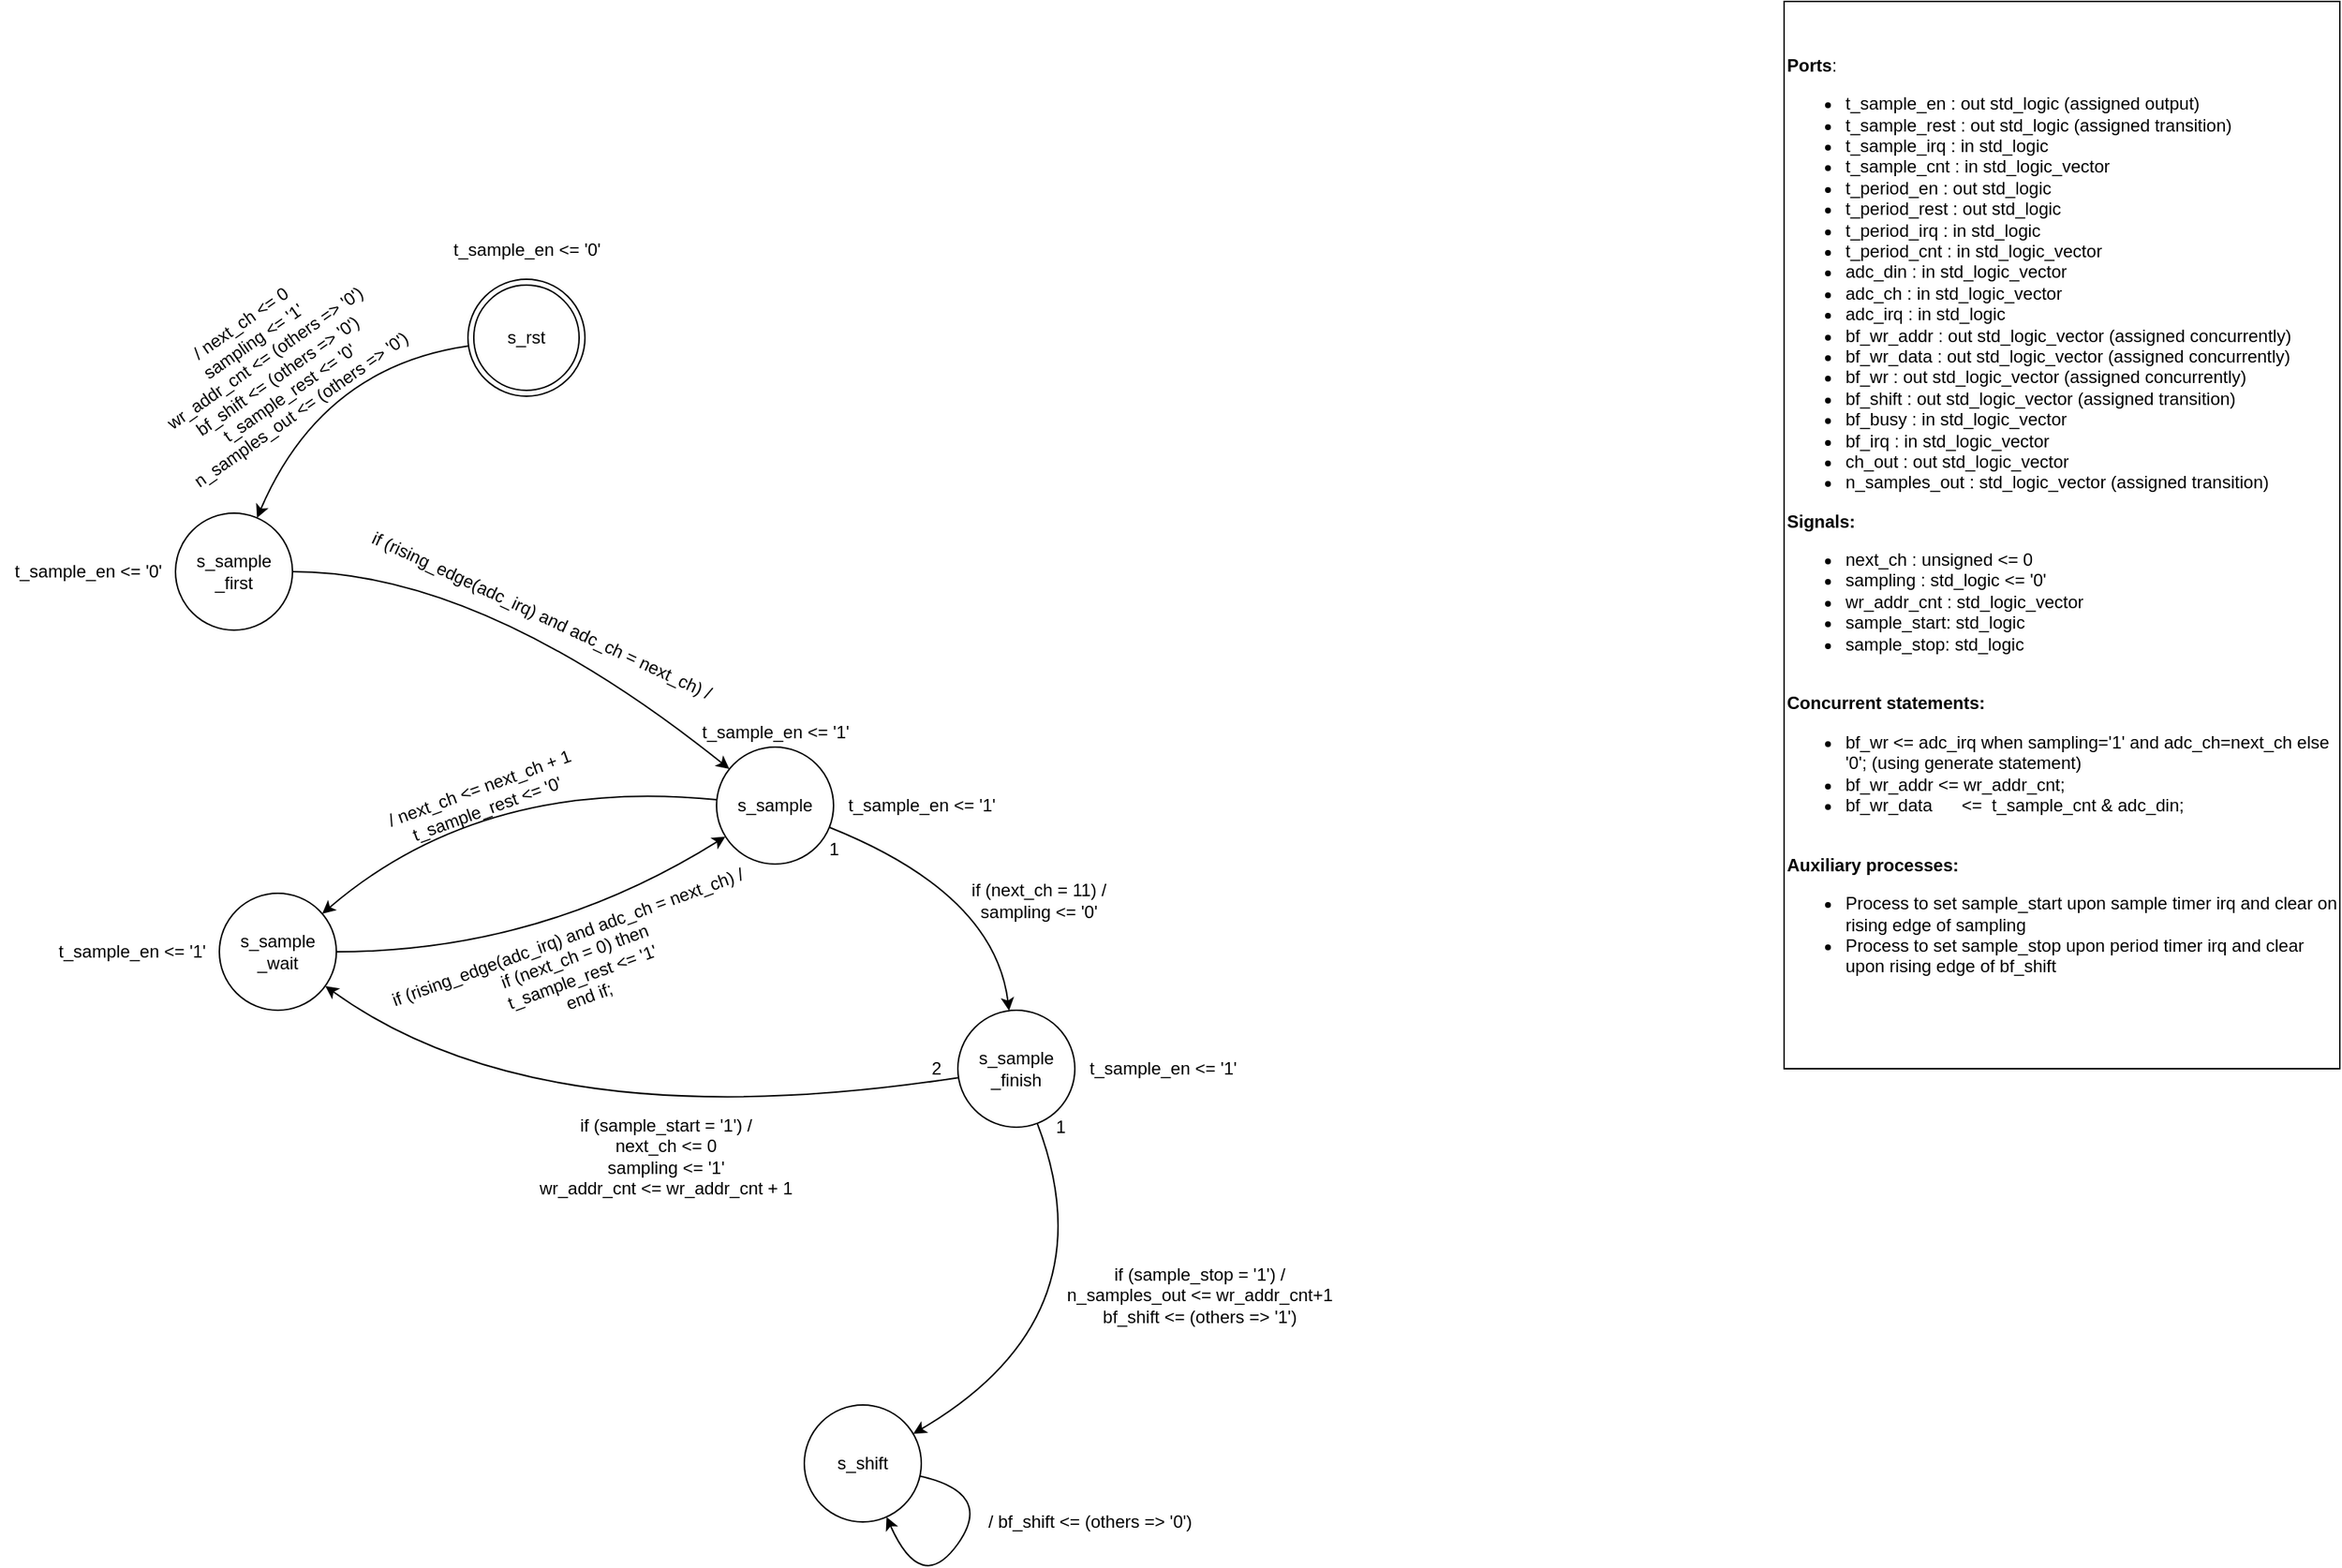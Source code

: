 <mxfile version="16.5.2" type="github">
  <diagram id="vcOmwt670LHLFmOHfxU6" name="Page-1">
    <mxGraphModel dx="2272" dy="1893" grid="1" gridSize="10" guides="1" tooltips="1" connect="1" arrows="1" fold="1" page="1" pageScale="1" pageWidth="850" pageHeight="1100" math="0" shadow="0">
      <root>
        <mxCell id="0" />
        <mxCell id="1" parent="0" />
        <mxCell id="8YBCCptctLdzBx9tajcS-1" value="s_rst" style="ellipse;shape=doubleEllipse;whiteSpace=wrap;html=1;aspect=fixed;" vertex="1" parent="1">
          <mxGeometry x="240" y="160" width="80" height="80" as="geometry" />
        </mxCell>
        <mxCell id="8YBCCptctLdzBx9tajcS-2" value="&lt;div&gt;&lt;b&gt;Ports&lt;/b&gt;:&lt;/div&gt;&lt;div&gt;&lt;ul&gt;&lt;li&gt;t_sample_en : out std_logic (assigned output)&lt;br&gt;&lt;/li&gt;&lt;li&gt;t_sample_rest : out std_logic (assigned transition)&lt;br&gt;&lt;/li&gt;&lt;li&gt;t_sample_irq : in std_logic&lt;/li&gt;&lt;li&gt;t_sample_cnt : in std_logic_vector&lt;/li&gt;&lt;li&gt;t_period_en : out std_logic&lt;/li&gt;&lt;li&gt;t_period_rest : out std_logic&lt;/li&gt;&lt;li&gt;t_period_irq : in std_logic&lt;/li&gt;&lt;li&gt;t_period_cnt : in std_logic_vector&lt;/li&gt;&lt;li&gt;adc_din : in std_logic_vector&lt;/li&gt;&lt;li&gt;adc_ch : in std_logic_vector&lt;/li&gt;&lt;li&gt;adc_irq : in std_logic&lt;/li&gt;&lt;li&gt;bf_wr_addr : out std_logic_vector (assigned concurrently)&lt;br&gt;&lt;/li&gt;&lt;li&gt;bf_wr_data : out std_logic_vector (assigned concurrently)&lt;/li&gt;&lt;li&gt;bf_wr : out std_logic_vector (assigned concurrently)&lt;/li&gt;&lt;li&gt;bf_shift : out std_logic_vector (assigned transition)&lt;br&gt;&lt;/li&gt;&lt;li&gt;bf_busy : in std_logic_vector&lt;/li&gt;&lt;li&gt;bf_irq : in std_logic_vector&lt;/li&gt;&lt;li&gt;ch_out : out std_logic_vector&lt;/li&gt;&lt;li&gt;n_samples_out : std_logic_vector (assigned transition)&lt;br&gt;&lt;/li&gt;&lt;/ul&gt;&lt;div&gt;&lt;b&gt;Signals:&lt;/b&gt;&lt;/div&gt;&lt;div&gt;&lt;ul&gt;&lt;li&gt;next_ch : unsigned &amp;lt;= 0&lt;/li&gt;&lt;li&gt;sampling : std_logic &amp;lt;= &#39;0&#39;&lt;/li&gt;&lt;li&gt;wr_addr_cnt : std_logic_vector&lt;/li&gt;&lt;li&gt;sample_start: std_logic&lt;/li&gt;&lt;li&gt;sample_stop: std_logic&lt;br&gt;&lt;/li&gt;&lt;/ul&gt;&lt;/div&gt;&lt;div&gt;&lt;br&gt;&lt;/div&gt;&lt;div&gt;&lt;b&gt;Concurrent statements:&lt;/b&gt;&lt;/div&gt;&lt;div&gt;&lt;ul&gt;&lt;li&gt;bf_wr &amp;lt;= &lt;span&gt;	&lt;/span&gt;adc_irq when sampling=&#39;1&#39; and adc_ch=next_ch else&lt;br&gt;&lt;span&gt;	&lt;/span&gt;&lt;span&gt;	&lt;/span&gt;&lt;span&gt;	&lt;/span&gt;&lt;span&gt;	&lt;/span&gt;&#39;0&#39;; (using generate statement)&lt;br&gt;&lt;/li&gt;&lt;li&gt;bf_wr_addr &amp;lt;= wr_addr_cnt;&lt;/li&gt;&lt;li&gt;bf_wr_data&amp;nbsp;&amp;nbsp;&amp;nbsp;&amp;nbsp;&amp;nbsp; &amp;lt;=&amp;nbsp; t_sample_cnt &amp;amp; adc_din;&lt;br&gt;&lt;/li&gt;&lt;/ul&gt;&lt;/div&gt;&lt;div&gt;&lt;br&gt;&lt;/div&gt;&lt;div&gt;&lt;b&gt;Auxiliary processes:&lt;/b&gt;&lt;/div&gt;&lt;div&gt;&lt;ul&gt;&lt;li&gt;Process to set sample_start upon sample timer irq and clear on rising edge of sampling&lt;br&gt;&lt;/li&gt;&lt;li&gt;Process to set sample_stop upon period timer irq and clear upon rising edge of bf_shift&lt;br&gt;&lt;/li&gt;&lt;/ul&gt;&lt;/div&gt;&lt;div&gt;&lt;br&gt;&lt;/div&gt;&lt;/div&gt;" style="rounded=0;whiteSpace=wrap;html=1;align=left;" vertex="1" parent="1">
          <mxGeometry x="1140" y="-30" width="380" height="730" as="geometry" />
        </mxCell>
        <mxCell id="8YBCCptctLdzBx9tajcS-3" value="&lt;div&gt;s_sample&lt;/div&gt;&lt;div&gt;_first&lt;/div&gt;" style="ellipse;whiteSpace=wrap;html=1;aspect=fixed;" vertex="1" parent="1">
          <mxGeometry x="40" y="320" width="80" height="80" as="geometry" />
        </mxCell>
        <mxCell id="8YBCCptctLdzBx9tajcS-6" value="" style="curved=1;endArrow=classic;html=1;rounded=0;" edge="1" parent="1" source="8YBCCptctLdzBx9tajcS-1" target="8YBCCptctLdzBx9tajcS-3">
          <mxGeometry width="50" height="50" relative="1" as="geometry">
            <mxPoint x="90" y="220" as="sourcePoint" />
            <mxPoint x="140" y="170" as="targetPoint" />
            <Array as="points">
              <mxPoint x="140" y="220" />
            </Array>
          </mxGeometry>
        </mxCell>
        <mxCell id="8YBCCptctLdzBx9tajcS-7" value="&lt;div&gt;/ next_ch &amp;lt;= 0&lt;/div&gt;&lt;div&gt;sampling &amp;lt;= &#39;1&#39;&lt;/div&gt;&lt;div&gt;wr_addr_cnt &amp;lt;= (others =&amp;gt; &#39;0&#39;)&lt;br&gt;&lt;/div&gt;&lt;div&gt;&lt;div&gt;bf_shift &amp;lt;= (others =&amp;gt; &#39;0&#39;)&lt;br&gt;&lt;/div&gt;&lt;/div&gt;&lt;div&gt;t_sample_rest &amp;lt;= &#39;0&#39;&lt;/div&gt;&lt;div&gt;n_samples_out &amp;lt;= (others =&amp;gt; &#39;0&#39;)&lt;br&gt;&lt;/div&gt;" style="text;html=1;align=center;verticalAlign=middle;resizable=0;points=[];autosize=1;strokeColor=none;fillColor=none;rotation=-35;" vertex="1" parent="1">
          <mxGeometry x="10" y="175" width="190" height="90" as="geometry" />
        </mxCell>
        <mxCell id="8YBCCptctLdzBx9tajcS-8" value="s_sample" style="ellipse;whiteSpace=wrap;html=1;aspect=fixed;" vertex="1" parent="1">
          <mxGeometry x="410" y="480" width="80" height="80" as="geometry" />
        </mxCell>
        <mxCell id="8YBCCptctLdzBx9tajcS-9" value="t_sample_en &amp;lt;= &#39;0&#39;" style="text;html=1;align=center;verticalAlign=middle;resizable=0;points=[];autosize=1;strokeColor=none;fillColor=none;" vertex="1" parent="1">
          <mxGeometry x="220" y="130" width="120" height="20" as="geometry" />
        </mxCell>
        <mxCell id="8YBCCptctLdzBx9tajcS-10" value="t_sample_en &amp;lt;= &#39;0&#39;" style="text;html=1;align=center;verticalAlign=middle;resizable=0;points=[];autosize=1;strokeColor=none;fillColor=none;" vertex="1" parent="1">
          <mxGeometry x="-80" y="350" width="120" height="20" as="geometry" />
        </mxCell>
        <mxCell id="8YBCCptctLdzBx9tajcS-11" value="" style="curved=1;endArrow=classic;html=1;rounded=0;" edge="1" parent="1" source="8YBCCptctLdzBx9tajcS-3" target="8YBCCptctLdzBx9tajcS-8">
          <mxGeometry width="50" height="50" relative="1" as="geometry">
            <mxPoint x="210" y="410" as="sourcePoint" />
            <mxPoint x="260" y="360" as="targetPoint" />
            <Array as="points">
              <mxPoint x="250" y="360" />
            </Array>
          </mxGeometry>
        </mxCell>
        <mxCell id="8YBCCptctLdzBx9tajcS-12" value="t_sample_en &amp;lt;= &#39;1&#39;" style="text;html=1;align=center;verticalAlign=middle;resizable=0;points=[];autosize=1;strokeColor=none;fillColor=none;" vertex="1" parent="1">
          <mxGeometry x="490" y="510" width="120" height="20" as="geometry" />
        </mxCell>
        <mxCell id="8YBCCptctLdzBx9tajcS-13" value="&lt;div&gt;if (rising_edge(adc_irq) and adc_ch = next_ch) /&lt;/div&gt;" style="text;html=1;align=center;verticalAlign=middle;resizable=0;points=[];autosize=1;strokeColor=none;fillColor=none;rotation=25;" vertex="1" parent="1">
          <mxGeometry x="155" y="380" width="270" height="20" as="geometry" />
        </mxCell>
        <mxCell id="8YBCCptctLdzBx9tajcS-14" value="&lt;div&gt;s_sample&lt;/div&gt;&lt;div&gt;_wait&lt;/div&gt;" style="ellipse;whiteSpace=wrap;html=1;aspect=fixed;" vertex="1" parent="1">
          <mxGeometry x="70" y="580" width="80" height="80" as="geometry" />
        </mxCell>
        <mxCell id="8YBCCptctLdzBx9tajcS-15" value="" style="curved=1;endArrow=classic;html=1;rounded=0;" edge="1" parent="1" source="8YBCCptctLdzBx9tajcS-8" target="8YBCCptctLdzBx9tajcS-14">
          <mxGeometry width="50" height="50" relative="1" as="geometry">
            <mxPoint x="260" y="600" as="sourcePoint" />
            <mxPoint x="310" y="550" as="targetPoint" />
            <Array as="points">
              <mxPoint x="250" y="500" />
            </Array>
          </mxGeometry>
        </mxCell>
        <mxCell id="8YBCCptctLdzBx9tajcS-17" value="&lt;div&gt;/ next_ch &amp;lt;= next_ch + 1&lt;/div&gt;&lt;div&gt;t_sample_rest &amp;lt;= &#39;0&#39;&lt;br&gt;&lt;/div&gt;" style="text;html=1;align=center;verticalAlign=middle;resizable=0;points=[];autosize=1;strokeColor=none;fillColor=none;rotation=-20;" vertex="1" parent="1">
          <mxGeometry x="175" y="500" width="150" height="30" as="geometry" />
        </mxCell>
        <mxCell id="8YBCCptctLdzBx9tajcS-18" value="&lt;div&gt;s_sample&lt;/div&gt;&lt;div&gt;_finish&lt;/div&gt;" style="ellipse;whiteSpace=wrap;html=1;aspect=fixed;" vertex="1" parent="1">
          <mxGeometry x="575" y="660" width="80" height="80" as="geometry" />
        </mxCell>
        <mxCell id="8YBCCptctLdzBx9tajcS-20" value="" style="curved=1;endArrow=classic;html=1;rounded=0;" edge="1" parent="1" source="8YBCCptctLdzBx9tajcS-8" target="8YBCCptctLdzBx9tajcS-18">
          <mxGeometry width="50" height="50" relative="1" as="geometry">
            <mxPoint x="260" y="600" as="sourcePoint" />
            <mxPoint x="310" y="550" as="targetPoint" />
            <Array as="points">
              <mxPoint x="600" y="580" />
            </Array>
          </mxGeometry>
        </mxCell>
        <mxCell id="8YBCCptctLdzBx9tajcS-21" value="1" style="text;html=1;align=center;verticalAlign=middle;resizable=0;points=[];autosize=1;strokeColor=none;fillColor=none;" vertex="1" parent="1">
          <mxGeometry x="480" y="540" width="20" height="20" as="geometry" />
        </mxCell>
        <mxCell id="8YBCCptctLdzBx9tajcS-22" value="&lt;div&gt;if (next_ch = 11) /&lt;/div&gt;&lt;div&gt;sampling &amp;lt;= &#39;0&#39;&lt;/div&gt;" style="text;html=1;align=center;verticalAlign=middle;resizable=0;points=[];autosize=1;strokeColor=none;fillColor=none;" vertex="1" parent="1">
          <mxGeometry x="575" y="570" width="110" height="30" as="geometry" />
        </mxCell>
        <mxCell id="8YBCCptctLdzBx9tajcS-23" value="t_sample_en &amp;lt;= &#39;1&#39;" style="text;html=1;align=center;verticalAlign=middle;resizable=0;points=[];autosize=1;strokeColor=none;fillColor=none;" vertex="1" parent="1">
          <mxGeometry x="-50" y="610" width="120" height="20" as="geometry" />
        </mxCell>
        <mxCell id="8YBCCptctLdzBx9tajcS-25" value="" style="curved=1;endArrow=classic;html=1;rounded=0;" edge="1" parent="1" source="8YBCCptctLdzBx9tajcS-14" target="8YBCCptctLdzBx9tajcS-8">
          <mxGeometry width="50" height="50" relative="1" as="geometry">
            <mxPoint x="250" y="660" as="sourcePoint" />
            <mxPoint x="300" y="610" as="targetPoint" />
            <Array as="points">
              <mxPoint x="290" y="620" />
            </Array>
          </mxGeometry>
        </mxCell>
        <mxCell id="8YBCCptctLdzBx9tajcS-26" value="&lt;div&gt;if (rising_edge(adc_irq) and adc_ch = next_ch) /&lt;/div&gt;&lt;div&gt;if (next_ch = 0) then&lt;/div&gt;&lt;div&gt;t_sample_rest &amp;lt;= &#39;1&#39;&lt;/div&gt;&lt;div&gt;end if;&lt;br&gt;&lt;/div&gt;" style="text;html=1;align=center;verticalAlign=middle;resizable=0;points=[];autosize=1;strokeColor=none;fillColor=none;rotation=-20;" vertex="1" parent="1">
          <mxGeometry x="180" y="600" width="270" height="60" as="geometry" />
        </mxCell>
        <mxCell id="8YBCCptctLdzBx9tajcS-27" value="t_sample_en &amp;lt;= &#39;1&#39;" style="text;html=1;align=center;verticalAlign=middle;resizable=0;points=[];autosize=1;strokeColor=none;fillColor=none;" vertex="1" parent="1">
          <mxGeometry x="390" y="460" width="120" height="20" as="geometry" />
        </mxCell>
        <mxCell id="8YBCCptctLdzBx9tajcS-28" value="" style="curved=1;endArrow=classic;html=1;rounded=0;" edge="1" parent="1" source="8YBCCptctLdzBx9tajcS-18" target="8YBCCptctLdzBx9tajcS-14">
          <mxGeometry width="50" height="50" relative="1" as="geometry">
            <mxPoint x="270" y="750" as="sourcePoint" />
            <mxPoint x="320" y="700" as="targetPoint" />
            <Array as="points">
              <mxPoint x="290" y="750" />
            </Array>
          </mxGeometry>
        </mxCell>
        <mxCell id="8YBCCptctLdzBx9tajcS-29" value="&lt;div&gt;if (sample_start = &#39;1&#39;) /&lt;/div&gt;&lt;div&gt;next_ch &amp;lt;= 0&lt;/div&gt;&lt;div&gt;sampling &amp;lt;= &#39;1&#39;&lt;br&gt;&lt;/div&gt;wr_addr_cnt &amp;lt;= wr_addr_cnt + 1" style="text;html=1;align=center;verticalAlign=middle;resizable=0;points=[];autosize=1;strokeColor=none;fillColor=none;" vertex="1" parent="1">
          <mxGeometry x="280" y="730" width="190" height="60" as="geometry" />
        </mxCell>
        <mxCell id="8YBCCptctLdzBx9tajcS-30" value="t_sample_en &amp;lt;= &#39;1&#39;" style="text;html=1;align=center;verticalAlign=middle;resizable=0;points=[];autosize=1;strokeColor=none;fillColor=none;" vertex="1" parent="1">
          <mxGeometry x="655" y="690" width="120" height="20" as="geometry" />
        </mxCell>
        <mxCell id="8YBCCptctLdzBx9tajcS-31" value="2" style="text;html=1;align=center;verticalAlign=middle;resizable=0;points=[];autosize=1;strokeColor=none;fillColor=none;" vertex="1" parent="1">
          <mxGeometry x="550" y="690" width="20" height="20" as="geometry" />
        </mxCell>
        <mxCell id="8YBCCptctLdzBx9tajcS-32" value="s_shift" style="ellipse;whiteSpace=wrap;html=1;aspect=fixed;" vertex="1" parent="1">
          <mxGeometry x="470" y="930" width="80" height="80" as="geometry" />
        </mxCell>
        <mxCell id="8YBCCptctLdzBx9tajcS-33" value="" style="curved=1;endArrow=classic;html=1;rounded=0;" edge="1" parent="1" source="8YBCCptctLdzBx9tajcS-18" target="8YBCCptctLdzBx9tajcS-32">
          <mxGeometry width="50" height="50" relative="1" as="geometry">
            <mxPoint x="270" y="750" as="sourcePoint" />
            <mxPoint x="320" y="700" as="targetPoint" />
            <Array as="points">
              <mxPoint x="680" y="870" />
            </Array>
          </mxGeometry>
        </mxCell>
        <mxCell id="8YBCCptctLdzBx9tajcS-34" value="&lt;div&gt;if (sample_stop = &#39;1&#39;) /&lt;/div&gt;&lt;div&gt;n_samples_out &amp;lt;= wr_addr_cnt+1&lt;br&gt;&lt;/div&gt;&lt;div&gt;bf_shift &amp;lt;= (others =&amp;gt; &#39;1&#39;)&lt;br&gt;&lt;/div&gt;" style="text;html=1;align=center;verticalAlign=middle;resizable=0;points=[];autosize=1;strokeColor=none;fillColor=none;" vertex="1" parent="1">
          <mxGeometry x="640" y="830" width="200" height="50" as="geometry" />
        </mxCell>
        <mxCell id="8YBCCptctLdzBx9tajcS-35" value="" style="curved=1;endArrow=classic;html=1;rounded=0;" edge="1" parent="1" source="8YBCCptctLdzBx9tajcS-32" target="8YBCCptctLdzBx9tajcS-32">
          <mxGeometry width="50" height="50" relative="1" as="geometry">
            <mxPoint x="270" y="750" as="sourcePoint" />
            <mxPoint x="320" y="700" as="targetPoint" />
            <Array as="points">
              <mxPoint x="600" y="990" />
              <mxPoint x="550" y="1060" />
            </Array>
          </mxGeometry>
        </mxCell>
        <mxCell id="8YBCCptctLdzBx9tajcS-36" value="1" style="text;html=1;align=center;verticalAlign=middle;resizable=0;points=[];autosize=1;strokeColor=none;fillColor=none;" vertex="1" parent="1">
          <mxGeometry x="635" y="730" width="20" height="20" as="geometry" />
        </mxCell>
        <mxCell id="8YBCCptctLdzBx9tajcS-37" value="/ bf_shift &amp;lt;= (others =&amp;gt; &#39;0&#39;)" style="text;html=1;align=center;verticalAlign=middle;resizable=0;points=[];autosize=1;strokeColor=none;fillColor=none;" vertex="1" parent="1">
          <mxGeometry x="590" y="1000" width="150" height="20" as="geometry" />
        </mxCell>
      </root>
    </mxGraphModel>
  </diagram>
</mxfile>
